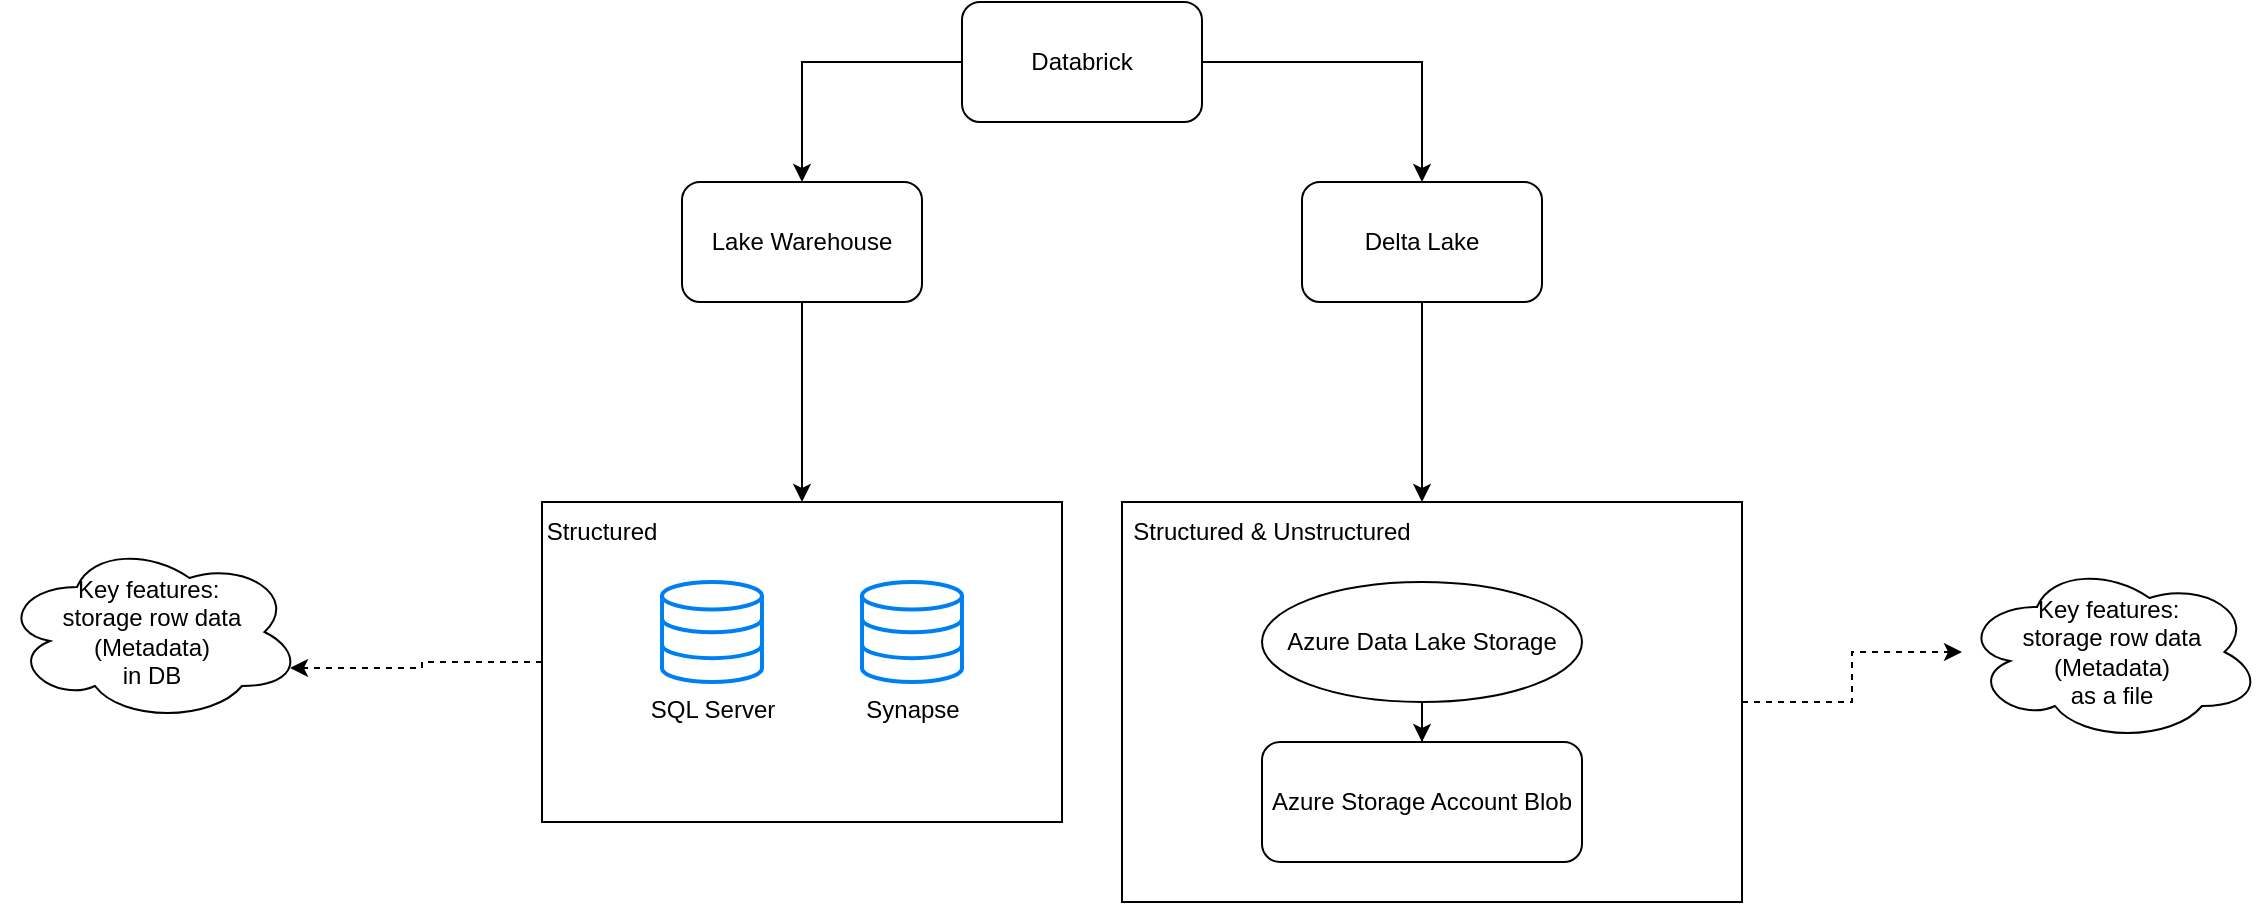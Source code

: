 <mxfile version="26.1.2">
  <diagram name="Page-1" id="G-LVQqgMIyGB1L8jalOc">
    <mxGraphModel dx="3436" dy="1334" grid="1" gridSize="10" guides="1" tooltips="1" connect="1" arrows="1" fold="1" page="1" pageScale="1" pageWidth="850" pageHeight="1100" math="0" shadow="0">
      <root>
        <mxCell id="0" />
        <mxCell id="1" parent="0" />
        <mxCell id="rUwmGePHA3HEf2LdHRI8-30" style="edgeStyle=orthogonalEdgeStyle;rounded=0;orthogonalLoop=1;jettySize=auto;html=1;dashed=1;" edge="1" parent="1" source="rUwmGePHA3HEf2LdHRI8-21" target="rUwmGePHA3HEf2LdHRI8-25">
          <mxGeometry relative="1" as="geometry" />
        </mxCell>
        <mxCell id="rUwmGePHA3HEf2LdHRI8-21" value="" style="rounded=0;whiteSpace=wrap;html=1;align=left;" vertex="1" parent="1">
          <mxGeometry x="310" y="640" width="310" height="200" as="geometry" />
        </mxCell>
        <mxCell id="rUwmGePHA3HEf2LdHRI8-19" value="" style="rounded=0;whiteSpace=wrap;html=1;align=left;" vertex="1" parent="1">
          <mxGeometry x="20" y="640" width="260" height="160" as="geometry" />
        </mxCell>
        <mxCell id="rUwmGePHA3HEf2LdHRI8-23" style="edgeStyle=orthogonalEdgeStyle;rounded=0;orthogonalLoop=1;jettySize=auto;html=1;entryX=1;entryY=0;entryDx=0;entryDy=0;" edge="1" parent="1" source="rUwmGePHA3HEf2LdHRI8-3" target="rUwmGePHA3HEf2LdHRI8-22">
          <mxGeometry relative="1" as="geometry" />
        </mxCell>
        <mxCell id="rUwmGePHA3HEf2LdHRI8-3" value="Delta Lake" style="rounded=1;whiteSpace=wrap;html=1;" vertex="1" parent="1">
          <mxGeometry x="400" y="480" width="120" height="60" as="geometry" />
        </mxCell>
        <mxCell id="rUwmGePHA3HEf2LdHRI8-6" style="edgeStyle=orthogonalEdgeStyle;rounded=0;orthogonalLoop=1;jettySize=auto;html=1;entryX=0.5;entryY=0;entryDx=0;entryDy=0;" edge="1" parent="1" source="rUwmGePHA3HEf2LdHRI8-4" target="rUwmGePHA3HEf2LdHRI8-5">
          <mxGeometry relative="1" as="geometry" />
        </mxCell>
        <mxCell id="rUwmGePHA3HEf2LdHRI8-4" value="&lt;span style=&quot;text-wrap-mode: nowrap; background-color: rgb(255, 255, 255);&quot;&gt;Azure Data Lake Storage&lt;/span&gt;" style="rounded=1;whiteSpace=wrap;html=1;shape=ellipse;perimeter=ellipsePerimeter;" vertex="1" parent="1">
          <mxGeometry x="380" y="680" width="160" height="60" as="geometry" />
        </mxCell>
        <mxCell id="rUwmGePHA3HEf2LdHRI8-5" value="&lt;span style=&quot;text-wrap-mode: nowrap;&quot;&gt;Azure S&lt;/span&gt;&lt;span style=&quot;color: light-dark(rgb(0, 0, 0), rgb(255, 255, 255)); text-wrap-mode: nowrap; background-color: transparent;&quot;&gt;torage Account Blob&lt;/span&gt;" style="rounded=1;whiteSpace=wrap;html=1;" vertex="1" parent="1">
          <mxGeometry x="380" y="760" width="160" height="60" as="geometry" />
        </mxCell>
        <mxCell id="rUwmGePHA3HEf2LdHRI8-9" style="edgeStyle=orthogonalEdgeStyle;rounded=0;orthogonalLoop=1;jettySize=auto;html=1;entryX=0.5;entryY=0;entryDx=0;entryDy=0;" edge="1" parent="1" source="rUwmGePHA3HEf2LdHRI8-8" target="rUwmGePHA3HEf2LdHRI8-3">
          <mxGeometry relative="1" as="geometry" />
        </mxCell>
        <mxCell id="rUwmGePHA3HEf2LdHRI8-15" style="edgeStyle=orthogonalEdgeStyle;rounded=0;orthogonalLoop=1;jettySize=auto;html=1;exitX=0;exitY=0.5;exitDx=0;exitDy=0;entryX=0.5;entryY=0;entryDx=0;entryDy=0;" edge="1" parent="1" source="rUwmGePHA3HEf2LdHRI8-8" target="rUwmGePHA3HEf2LdHRI8-11">
          <mxGeometry relative="1" as="geometry" />
        </mxCell>
        <mxCell id="rUwmGePHA3HEf2LdHRI8-8" value="Databrick" style="rounded=1;whiteSpace=wrap;html=1;" vertex="1" parent="1">
          <mxGeometry x="230" y="390" width="120" height="60" as="geometry" />
        </mxCell>
        <mxCell id="rUwmGePHA3HEf2LdHRI8-24" style="edgeStyle=orthogonalEdgeStyle;rounded=0;orthogonalLoop=1;jettySize=auto;html=1;entryX=0.5;entryY=0;entryDx=0;entryDy=0;" edge="1" parent="1" source="rUwmGePHA3HEf2LdHRI8-11" target="rUwmGePHA3HEf2LdHRI8-19">
          <mxGeometry relative="1" as="geometry" />
        </mxCell>
        <mxCell id="rUwmGePHA3HEf2LdHRI8-11" value="Lake Warehouse" style="rounded=1;whiteSpace=wrap;html=1;" vertex="1" parent="1">
          <mxGeometry x="90" y="480" width="120" height="60" as="geometry" />
        </mxCell>
        <mxCell id="rUwmGePHA3HEf2LdHRI8-13" value="SQL Server" style="html=1;verticalLabelPosition=bottom;align=center;labelBackgroundColor=#ffffff;verticalAlign=top;strokeWidth=2;strokeColor=#0080F0;shadow=0;dashed=0;shape=mxgraph.ios7.icons.data;" vertex="1" parent="1">
          <mxGeometry x="80" y="680" width="50" height="50" as="geometry" />
        </mxCell>
        <mxCell id="rUwmGePHA3HEf2LdHRI8-14" value="Synapse" style="html=1;verticalLabelPosition=bottom;align=center;labelBackgroundColor=#ffffff;verticalAlign=top;strokeWidth=2;strokeColor=#0080F0;shadow=0;dashed=0;shape=mxgraph.ios7.icons.data;" vertex="1" parent="1">
          <mxGeometry x="180" y="680" width="50" height="50" as="geometry" />
        </mxCell>
        <mxCell id="rUwmGePHA3HEf2LdHRI8-20" value="&lt;span style=&quot;text-align: left;&quot;&gt;Structured&lt;/span&gt;" style="text;html=1;align=center;verticalAlign=middle;whiteSpace=wrap;rounded=0;" vertex="1" parent="1">
          <mxGeometry x="20" y="640" width="60" height="30" as="geometry" />
        </mxCell>
        <mxCell id="rUwmGePHA3HEf2LdHRI8-22" value="&lt;span style=&quot;text-align: left;&quot;&gt;Structured &amp;amp; Unstructured&lt;/span&gt;" style="text;html=1;align=center;verticalAlign=middle;whiteSpace=wrap;rounded=0;" vertex="1" parent="1">
          <mxGeometry x="310" y="640" width="150" height="30" as="geometry" />
        </mxCell>
        <mxCell id="rUwmGePHA3HEf2LdHRI8-25" value="Key features:&amp;nbsp;&lt;div&gt;storage row data&lt;/div&gt;&lt;div&gt;(Metadata)&lt;br&gt;as a file&lt;/div&gt;" style="ellipse;shape=cloud;whiteSpace=wrap;html=1;" vertex="1" parent="1">
          <mxGeometry x="730" y="670" width="150" height="90" as="geometry" />
        </mxCell>
        <mxCell id="rUwmGePHA3HEf2LdHRI8-31" value="Key features:&amp;nbsp;&lt;div&gt;storage row data&lt;/div&gt;&lt;div&gt;(Metadata)&lt;br&gt;in DB&lt;/div&gt;" style="ellipse;shape=cloud;whiteSpace=wrap;html=1;" vertex="1" parent="1">
          <mxGeometry x="-250" y="660" width="150" height="90" as="geometry" />
        </mxCell>
        <mxCell id="rUwmGePHA3HEf2LdHRI8-32" style="edgeStyle=orthogonalEdgeStyle;rounded=0;orthogonalLoop=1;jettySize=auto;html=1;entryX=0.96;entryY=0.7;entryDx=0;entryDy=0;entryPerimeter=0;dashed=1;" edge="1" parent="1" source="rUwmGePHA3HEf2LdHRI8-19" target="rUwmGePHA3HEf2LdHRI8-31">
          <mxGeometry relative="1" as="geometry" />
        </mxCell>
      </root>
    </mxGraphModel>
  </diagram>
</mxfile>
